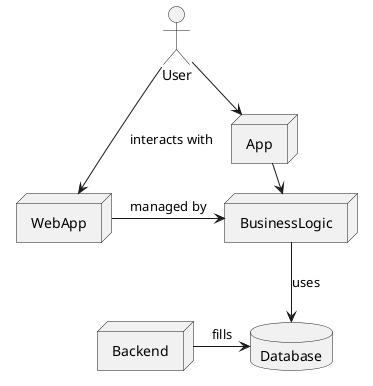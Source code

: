 @startuml integration

database Database
node Backend
node BusinessLogic
node WebApp
actor User
node App

User -> App : interacts with
User --> WebApp : interacts with
App -> BusinessLogic : managed by
WebApp -> BusinessLogic : managed by
BusinessLogic --> Database : uses
Backend -> Database : fills

@enduml